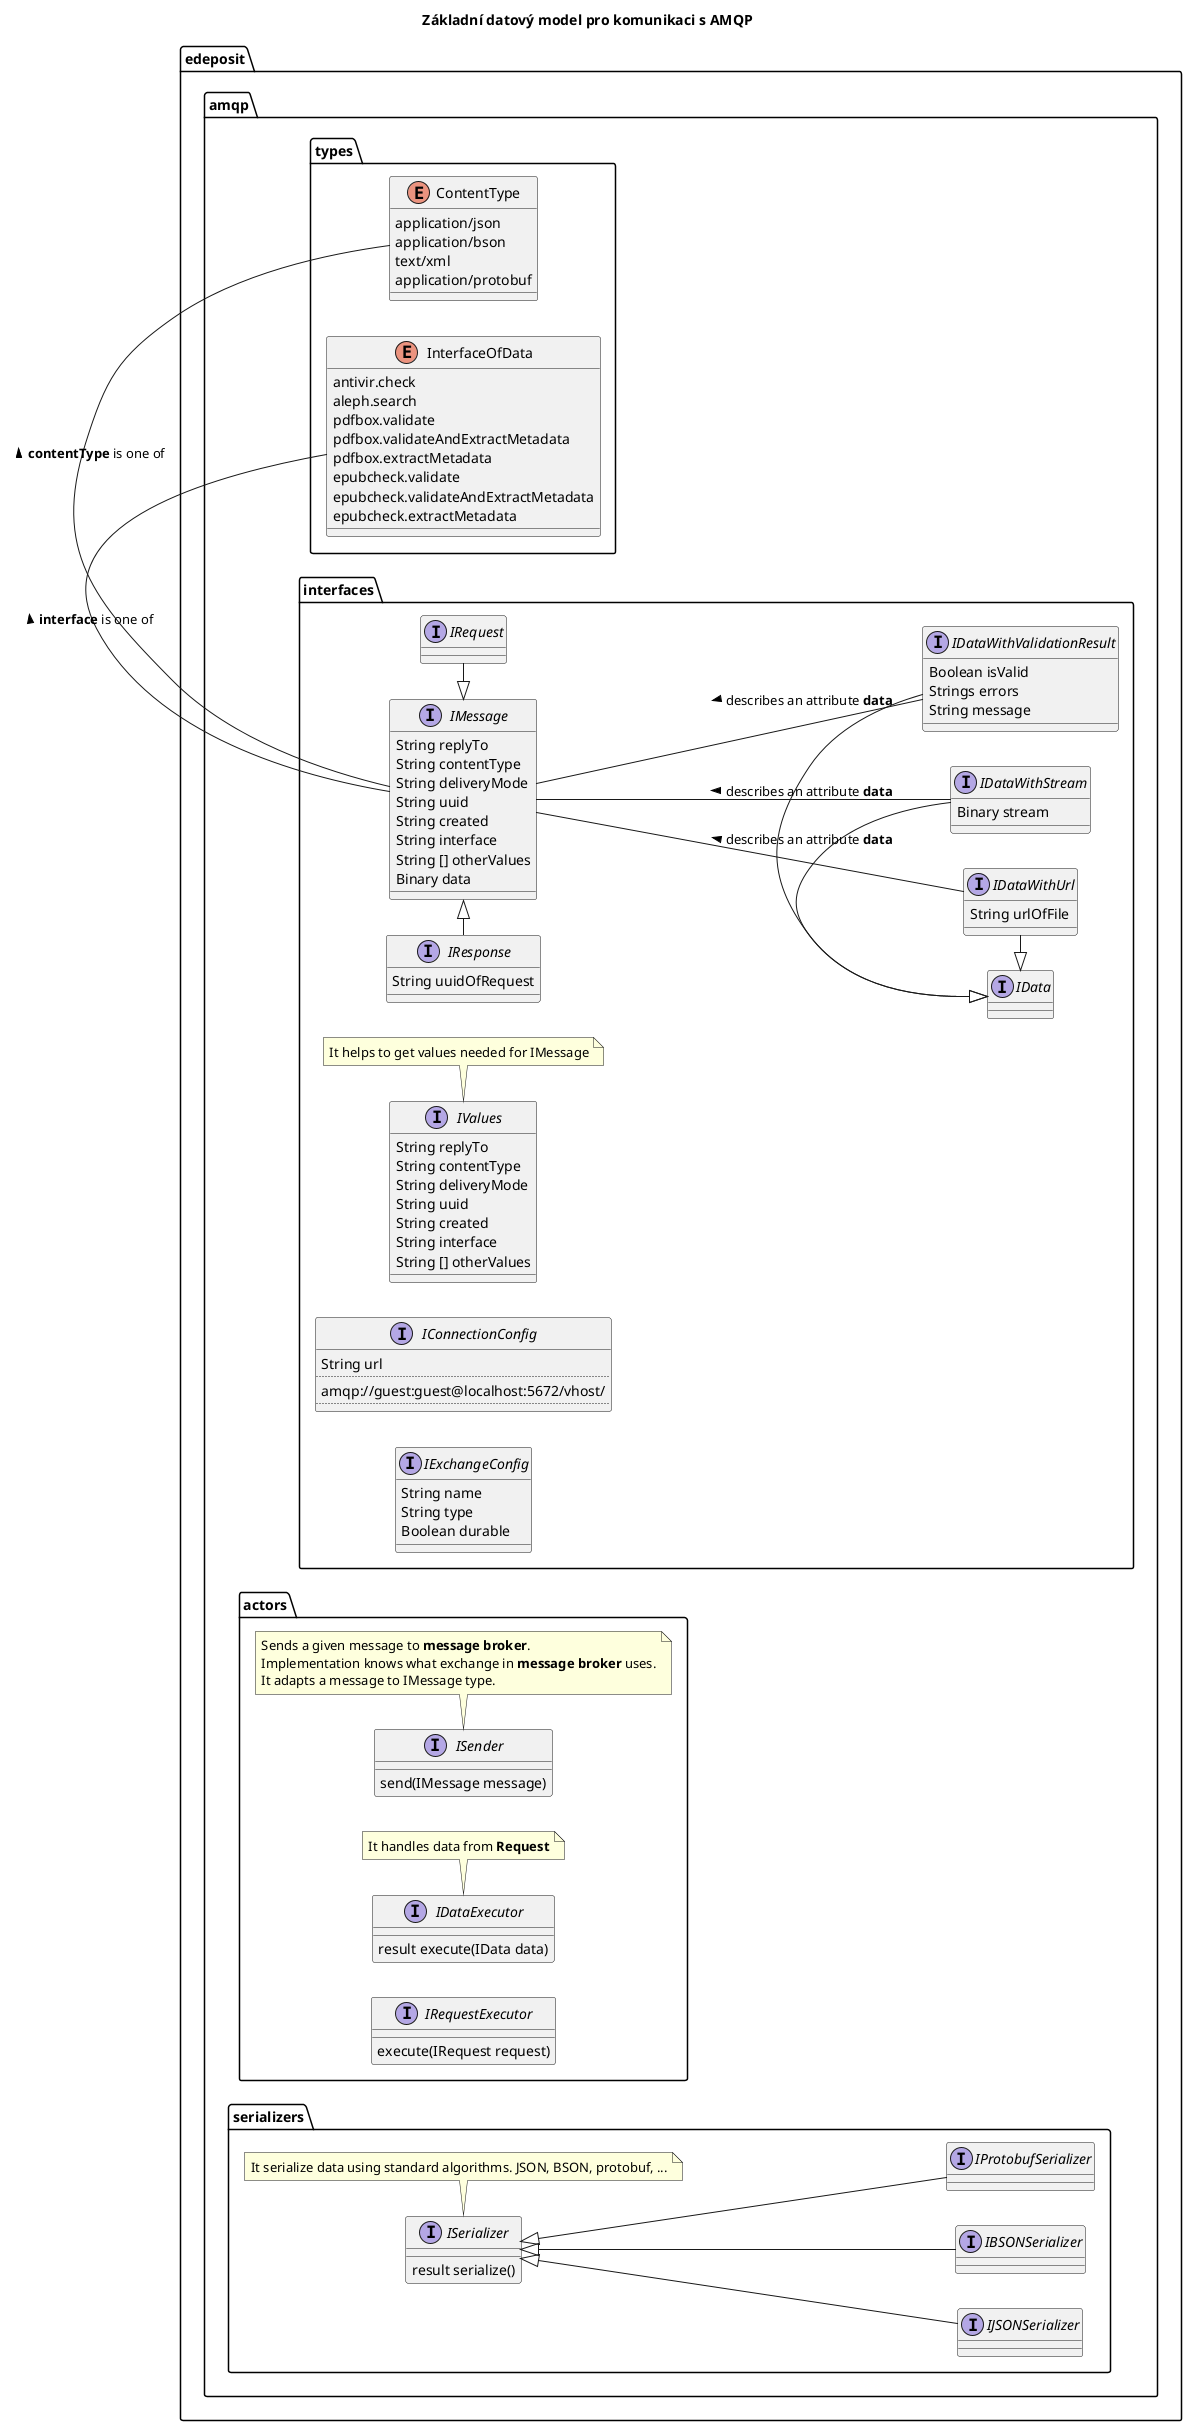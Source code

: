 @startuml
skinparam componentStyle uml2
left to right direction
title Základní datový model pro komunikaci s AMQP

package edeposit.amqp.types {
enum ContentType {
     application/json
     application/bson
     text/xml
     application/protobuf
}

enum InterfaceOfData {
     antivir.check
     aleph.search
     pdfbox.validate
     pdfbox.validateAndExtractMetadata
     pdfbox.extractMetadata
     epubcheck.validate
     epubcheck.validateAndExtractMetadata
     epubcheck.extractMetadata
}
}


package edeposit.amqp.interfaces {
Interface IConnectionConfig {
      String url
      ..
      amqp://guest:guest@localhost:5672/vhost/      
      ..
}

Interface IExchangeConfig {
      String name
      String type
      Boolean durable
}

Interface IMessage {
      String replyTo
      String contentType
      String deliveryMode
      String uuid
      String created
      String interface
      String [] otherValues
      Binary data
}

interface IRequest {
}

interface IResponse {
      String uuidOfRequest
}

IMessage <|-right- IRequest
IMessage <|-left- IResponse
        
        interface IData {
        }       

        interface IDataWithUrl {
              String urlOfFile
        }

        interface IDataWithStream {
              Binary stream
        }

        interface IDataWithValidationResult {
                  Boolean isValid
                  Strings errors
                  String message
        }

        IData <|-right- IDataWithUrl
        IData <|-right- IDataWithStream
        IData <|-right- IDataWithValidationResult

        interface IValues {
              String replyTo
              String contentType
              String deliveryMode
              String uuid
              String created
              String interface
              String [] otherValues
        }
        note bottom
        It helps to get values needed for IMessage
        end note
}


IMessage -- IDataWithUrl : < describes an attribute <b>data</b>
IMessage -- IDataWithStream : < describes an attribute <b>data</b>
IMessage -left- ContentType : <b>contentType</b> is one of >
IMessage -left- InterfaceOfData : <b>interface</b> is one of >

IMessage -- IDataWithValidationResult : < describes an attribute <b>data</b>

package edeposit.amqp.actors {
        interface ISender {
                send(IMessage message)                            
        }
        note bottom
        Sends a given message to <b>message broker</b>. 
        Implementation knows what exchange in <b>message broker</b> uses.
        It adapts a message to IMessage type.
        end note
        
        interface IDataExecutor {
                  result execute(IData data)
        }
        note bottom
        It handles data from <b>Request</b>
        end note

        interface IRequestExecutor {
                  execute(IRequest request)                  
        }
}

package edeposit.amqp.serializers {
        interface ISerializer {
                  result serialize()
        }
        note bottom
        It serialize data using standard algorithms. JSON, BSON, protobuf, ...
        end note

        interface IJSONSerializer {
        }       

        interface IBSONSerializer {
        }       

        interface IProtobufSerializer {
        }       
        
        ISerializer <|-- IJSONSerializer
        ISerializer <|-- IBSONSerializer
        ISerializer <|-- IProtobufSerializer
}        
        

@enduml
